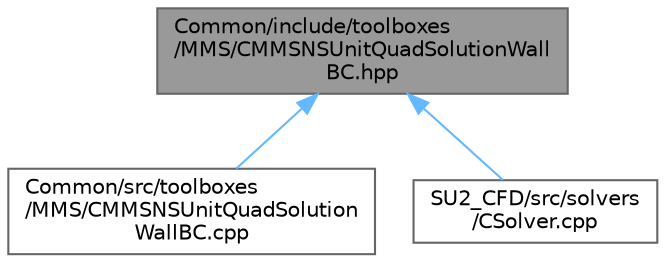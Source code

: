 digraph "Common/include/toolboxes/MMS/CMMSNSUnitQuadSolutionWallBC.hpp"
{
 // LATEX_PDF_SIZE
  bgcolor="transparent";
  edge [fontname=Helvetica,fontsize=10,labelfontname=Helvetica,labelfontsize=10];
  node [fontname=Helvetica,fontsize=10,shape=box,height=0.2,width=0.4];
  Node1 [id="Node000001",label="Common/include/toolboxes\l/MMS/CMMSNSUnitQuadSolutionWall\lBC.hpp",height=0.2,width=0.4,color="gray40", fillcolor="grey60", style="filled", fontcolor="black",tooltip="Header file for the class CMMSNSUnitQuadSolutionWallBC. The implementations are in the CMMSNSUnitQuad..."];
  Node1 -> Node2 [id="edge1_Node000001_Node000002",dir="back",color="steelblue1",style="solid",tooltip=" "];
  Node2 [id="Node000002",label="Common/src/toolboxes\l/MMS/CMMSNSUnitQuadSolution\lWallBC.cpp",height=0.2,width=0.4,color="grey40", fillcolor="white", style="filled",URL="$CMMSNSUnitQuadSolutionWallBC_8cpp.html",tooltip="Implementations of the member functions of CMMSNSUnitQuadSolutionWallBC."];
  Node1 -> Node3 [id="edge2_Node000001_Node000003",dir="back",color="steelblue1",style="solid",tooltip=" "];
  Node3 [id="Node000003",label="SU2_CFD/src/solvers\l/CSolver.cpp",height=0.2,width=0.4,color="grey40", fillcolor="white", style="filled",URL="$CSolver_8cpp.html",tooltip="Main subroutines for CSolver class."];
}
